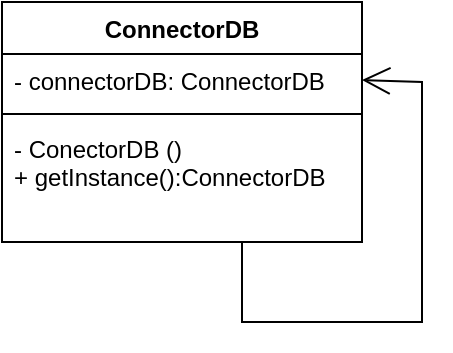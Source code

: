 <mxfile version="24.0.5" type="device">
  <diagram name="Page-1" id="_oIHhjaKvHXg8ML7cZND">
    <mxGraphModel dx="985" dy="464" grid="1" gridSize="10" guides="1" tooltips="1" connect="1" arrows="1" fold="1" page="1" pageScale="1" pageWidth="827" pageHeight="1169" math="0" shadow="0">
      <root>
        <mxCell id="0" />
        <mxCell id="1" parent="0" />
        <mxCell id="y8rvzMF5ALscN-g3hHrh-1" value="ConnectorDB" style="swimlane;fontStyle=1;align=center;verticalAlign=top;childLayout=stackLayout;horizontal=1;startSize=26;horizontalStack=0;resizeParent=1;resizeParentMax=0;resizeLast=0;collapsible=1;marginBottom=0;whiteSpace=wrap;html=1;" vertex="1" parent="1">
          <mxGeometry x="350" y="300" width="180" height="120" as="geometry" />
        </mxCell>
        <mxCell id="y8rvzMF5ALscN-g3hHrh-2" value="- connectorDB: ConnectorDB" style="text;strokeColor=none;fillColor=none;align=left;verticalAlign=top;spacingLeft=4;spacingRight=4;overflow=hidden;rotatable=0;points=[[0,0.5],[1,0.5]];portConstraint=eastwest;whiteSpace=wrap;html=1;" vertex="1" parent="y8rvzMF5ALscN-g3hHrh-1">
          <mxGeometry y="26" width="180" height="26" as="geometry" />
        </mxCell>
        <mxCell id="y8rvzMF5ALscN-g3hHrh-3" value="" style="line;strokeWidth=1;fillColor=none;align=left;verticalAlign=middle;spacingTop=-1;spacingLeft=3;spacingRight=3;rotatable=0;labelPosition=right;points=[];portConstraint=eastwest;strokeColor=inherit;" vertex="1" parent="y8rvzMF5ALscN-g3hHrh-1">
          <mxGeometry y="52" width="180" height="8" as="geometry" />
        </mxCell>
        <mxCell id="y8rvzMF5ALscN-g3hHrh-5" value="" style="endArrow=open;endFill=1;endSize=12;html=1;rounded=0;entryX=1;entryY=0.5;entryDx=0;entryDy=0;" edge="1" parent="y8rvzMF5ALscN-g3hHrh-1" target="y8rvzMF5ALscN-g3hHrh-2">
          <mxGeometry width="160" relative="1" as="geometry">
            <mxPoint x="120" y="120" as="sourcePoint" />
            <mxPoint x="210" y="-10" as="targetPoint" />
            <Array as="points">
              <mxPoint x="120" y="160" />
              <mxPoint x="210" y="160" />
              <mxPoint x="210" y="40" />
            </Array>
          </mxGeometry>
        </mxCell>
        <mxCell id="y8rvzMF5ALscN-g3hHrh-4" value="- ConectorDB ()&lt;div&gt;+ getInstance():ConnectorDB&lt;/div&gt;" style="text;strokeColor=none;fillColor=none;align=left;verticalAlign=top;spacingLeft=4;spacingRight=4;overflow=hidden;rotatable=0;points=[[0,0.5],[1,0.5]];portConstraint=eastwest;whiteSpace=wrap;html=1;" vertex="1" parent="y8rvzMF5ALscN-g3hHrh-1">
          <mxGeometry y="60" width="180" height="60" as="geometry" />
        </mxCell>
      </root>
    </mxGraphModel>
  </diagram>
</mxfile>
